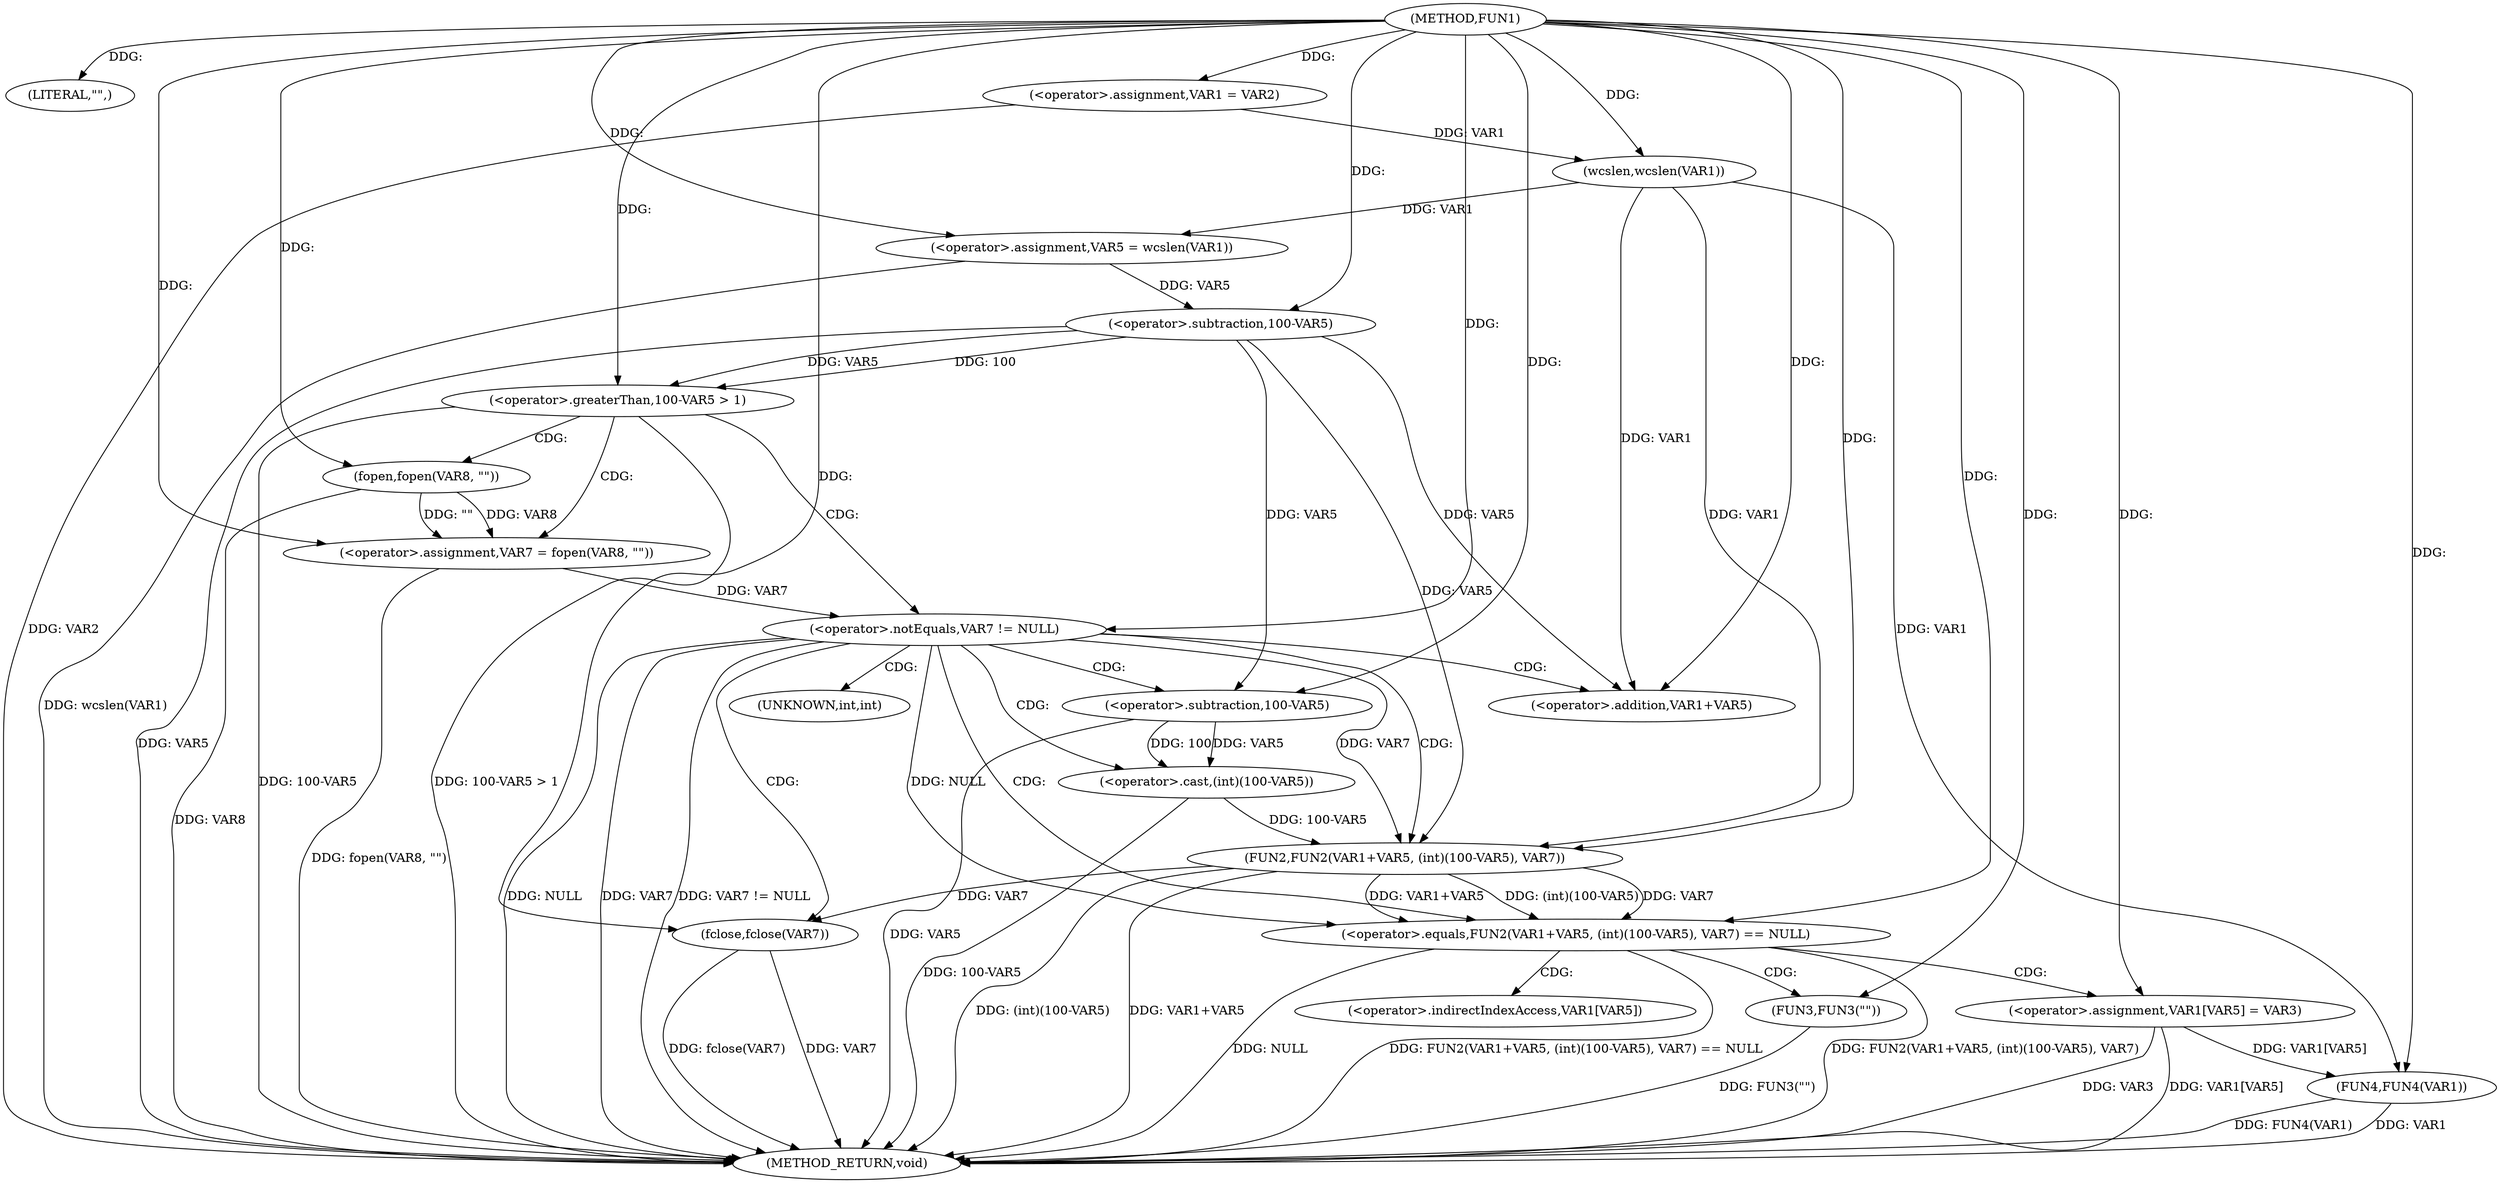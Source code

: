 digraph FUN1 {  
"1000100" [label = "(METHOD,FUN1)" ]
"1000160" [label = "(METHOD_RETURN,void)" ]
"1000103" [label = "(LITERAL,\"\",)" ]
"1000104" [label = "(<operator>.assignment,VAR1 = VAR2)" ]
"1000111" [label = "(<operator>.assignment,VAR5 = wcslen(VAR1))" ]
"1000113" [label = "(wcslen,wcslen(VAR1))" ]
"1000117" [label = "(<operator>.greaterThan,100-VAR5 > 1)" ]
"1000118" [label = "(<operator>.subtraction,100-VAR5)" ]
"1000123" [label = "(<operator>.assignment,VAR7 = fopen(VAR8, \"\"))" ]
"1000125" [label = "(fopen,fopen(VAR8, \"\"))" ]
"1000129" [label = "(<operator>.notEquals,VAR7 != NULL)" ]
"1000134" [label = "(<operator>.equals,FUN2(VAR1+VAR5, (int)(100-VAR5), VAR7) == NULL)" ]
"1000135" [label = "(FUN2,FUN2(VAR1+VAR5, (int)(100-VAR5), VAR7))" ]
"1000136" [label = "(<operator>.addition,VAR1+VAR5)" ]
"1000139" [label = "(<operator>.cast,(int)(100-VAR5))" ]
"1000141" [label = "(<operator>.subtraction,100-VAR5)" ]
"1000147" [label = "(FUN3,FUN3(\"\"))" ]
"1000149" [label = "(<operator>.assignment,VAR1[VAR5] = VAR3)" ]
"1000154" [label = "(fclose,fclose(VAR7))" ]
"1000158" [label = "(FUN4,FUN4(VAR1))" ]
"1000140" [label = "(UNKNOWN,int,int)" ]
"1000150" [label = "(<operator>.indirectIndexAccess,VAR1[VAR5])" ]
  "1000123" -> "1000160"  [ label = "DDG: fopen(VAR8, \"\")"] 
  "1000149" -> "1000160"  [ label = "DDG: VAR3"] 
  "1000117" -> "1000160"  [ label = "DDG: 100-VAR5"] 
  "1000154" -> "1000160"  [ label = "DDG: fclose(VAR7)"] 
  "1000149" -> "1000160"  [ label = "DDG: VAR1[VAR5]"] 
  "1000104" -> "1000160"  [ label = "DDG: VAR2"] 
  "1000129" -> "1000160"  [ label = "DDG: NULL"] 
  "1000158" -> "1000160"  [ label = "DDG: VAR1"] 
  "1000117" -> "1000160"  [ label = "DDG: 100-VAR5 > 1"] 
  "1000129" -> "1000160"  [ label = "DDG: VAR7"] 
  "1000125" -> "1000160"  [ label = "DDG: VAR8"] 
  "1000139" -> "1000160"  [ label = "DDG: 100-VAR5"] 
  "1000135" -> "1000160"  [ label = "DDG: (int)(100-VAR5)"] 
  "1000129" -> "1000160"  [ label = "DDG: VAR7 != NULL"] 
  "1000154" -> "1000160"  [ label = "DDG: VAR7"] 
  "1000158" -> "1000160"  [ label = "DDG: FUN4(VAR1)"] 
  "1000134" -> "1000160"  [ label = "DDG: FUN2(VAR1+VAR5, (int)(100-VAR5), VAR7) == NULL"] 
  "1000134" -> "1000160"  [ label = "DDG: FUN2(VAR1+VAR5, (int)(100-VAR5), VAR7)"] 
  "1000111" -> "1000160"  [ label = "DDG: wcslen(VAR1)"] 
  "1000118" -> "1000160"  [ label = "DDG: VAR5"] 
  "1000141" -> "1000160"  [ label = "DDG: VAR5"] 
  "1000135" -> "1000160"  [ label = "DDG: VAR1+VAR5"] 
  "1000134" -> "1000160"  [ label = "DDG: NULL"] 
  "1000147" -> "1000160"  [ label = "DDG: FUN3(\"\")"] 
  "1000100" -> "1000103"  [ label = "DDG: "] 
  "1000100" -> "1000104"  [ label = "DDG: "] 
  "1000113" -> "1000111"  [ label = "DDG: VAR1"] 
  "1000100" -> "1000111"  [ label = "DDG: "] 
  "1000104" -> "1000113"  [ label = "DDG: VAR1"] 
  "1000100" -> "1000113"  [ label = "DDG: "] 
  "1000118" -> "1000117"  [ label = "DDG: 100"] 
  "1000118" -> "1000117"  [ label = "DDG: VAR5"] 
  "1000100" -> "1000118"  [ label = "DDG: "] 
  "1000111" -> "1000118"  [ label = "DDG: VAR5"] 
  "1000100" -> "1000117"  [ label = "DDG: "] 
  "1000125" -> "1000123"  [ label = "DDG: VAR8"] 
  "1000125" -> "1000123"  [ label = "DDG: \"\""] 
  "1000100" -> "1000123"  [ label = "DDG: "] 
  "1000100" -> "1000125"  [ label = "DDG: "] 
  "1000123" -> "1000129"  [ label = "DDG: VAR7"] 
  "1000100" -> "1000129"  [ label = "DDG: "] 
  "1000135" -> "1000134"  [ label = "DDG: VAR1+VAR5"] 
  "1000135" -> "1000134"  [ label = "DDG: (int)(100-VAR5)"] 
  "1000135" -> "1000134"  [ label = "DDG: VAR7"] 
  "1000113" -> "1000135"  [ label = "DDG: VAR1"] 
  "1000100" -> "1000135"  [ label = "DDG: "] 
  "1000118" -> "1000135"  [ label = "DDG: VAR5"] 
  "1000113" -> "1000136"  [ label = "DDG: VAR1"] 
  "1000100" -> "1000136"  [ label = "DDG: "] 
  "1000118" -> "1000136"  [ label = "DDG: VAR5"] 
  "1000139" -> "1000135"  [ label = "DDG: 100-VAR5"] 
  "1000141" -> "1000139"  [ label = "DDG: 100"] 
  "1000141" -> "1000139"  [ label = "DDG: VAR5"] 
  "1000100" -> "1000141"  [ label = "DDG: "] 
  "1000118" -> "1000141"  [ label = "DDG: VAR5"] 
  "1000129" -> "1000135"  [ label = "DDG: VAR7"] 
  "1000129" -> "1000134"  [ label = "DDG: NULL"] 
  "1000100" -> "1000134"  [ label = "DDG: "] 
  "1000100" -> "1000147"  [ label = "DDG: "] 
  "1000100" -> "1000149"  [ label = "DDG: "] 
  "1000135" -> "1000154"  [ label = "DDG: VAR7"] 
  "1000100" -> "1000154"  [ label = "DDG: "] 
  "1000113" -> "1000158"  [ label = "DDG: VAR1"] 
  "1000149" -> "1000158"  [ label = "DDG: VAR1[VAR5]"] 
  "1000100" -> "1000158"  [ label = "DDG: "] 
  "1000117" -> "1000125"  [ label = "CDG: "] 
  "1000117" -> "1000129"  [ label = "CDG: "] 
  "1000117" -> "1000123"  [ label = "CDG: "] 
  "1000129" -> "1000141"  [ label = "CDG: "] 
  "1000129" -> "1000154"  [ label = "CDG: "] 
  "1000129" -> "1000139"  [ label = "CDG: "] 
  "1000129" -> "1000135"  [ label = "CDG: "] 
  "1000129" -> "1000136"  [ label = "CDG: "] 
  "1000129" -> "1000140"  [ label = "CDG: "] 
  "1000129" -> "1000134"  [ label = "CDG: "] 
  "1000134" -> "1000147"  [ label = "CDG: "] 
  "1000134" -> "1000150"  [ label = "CDG: "] 
  "1000134" -> "1000149"  [ label = "CDG: "] 
}
